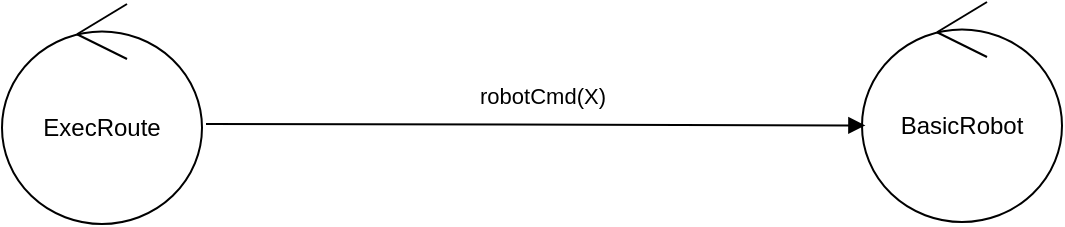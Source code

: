<mxfile version="11.3.0" type="device" pages="1"><diagram id="JYTyOHGOhtkRoVSDCIXd" name="Page-1"><mxGraphModel dx="838" dy="488" grid="1" gridSize="10" guides="1" tooltips="1" connect="1" arrows="1" fold="1" page="1" pageScale="1" pageWidth="827" pageHeight="1169" math="0" shadow="0"><root><mxCell id="0"/><mxCell id="1" parent="0"/><mxCell id="s0b9L_krxAx5MLCL9W3s-2" value="ExecRoute" style="ellipse;shape=umlControl;whiteSpace=wrap;html=1;" parent="1" vertex="1"><mxGeometry x="220" y="340" width="100" height="110" as="geometry"/></mxCell><mxCell id="s0b9L_krxAx5MLCL9W3s-11" value="BasicRobot" style="ellipse;shape=umlControl;whiteSpace=wrap;html=1;" parent="1" vertex="1"><mxGeometry x="650" y="339" width="100" height="110" as="geometry"/></mxCell><mxCell id="s0b9L_krxAx5MLCL9W3s-14" value="robotCmd(X)" style="html=1;verticalAlign=bottom;endArrow=block;entryX=0.017;entryY=0.561;entryDx=0;entryDy=0;entryPerimeter=0;exitX=1.02;exitY=0.545;exitDx=0;exitDy=0;exitPerimeter=0;" parent="1" source="s0b9L_krxAx5MLCL9W3s-2" target="s0b9L_krxAx5MLCL9W3s-11" edge="1"><mxGeometry x="0.015" y="5" width="80" relative="1" as="geometry"><mxPoint x="532.5" y="399.84" as="sourcePoint"/><mxPoint x="440.8" y="409.84" as="targetPoint"/><mxPoint as="offset"/><Array as="points"/></mxGeometry></mxCell></root></mxGraphModel></diagram></mxfile>